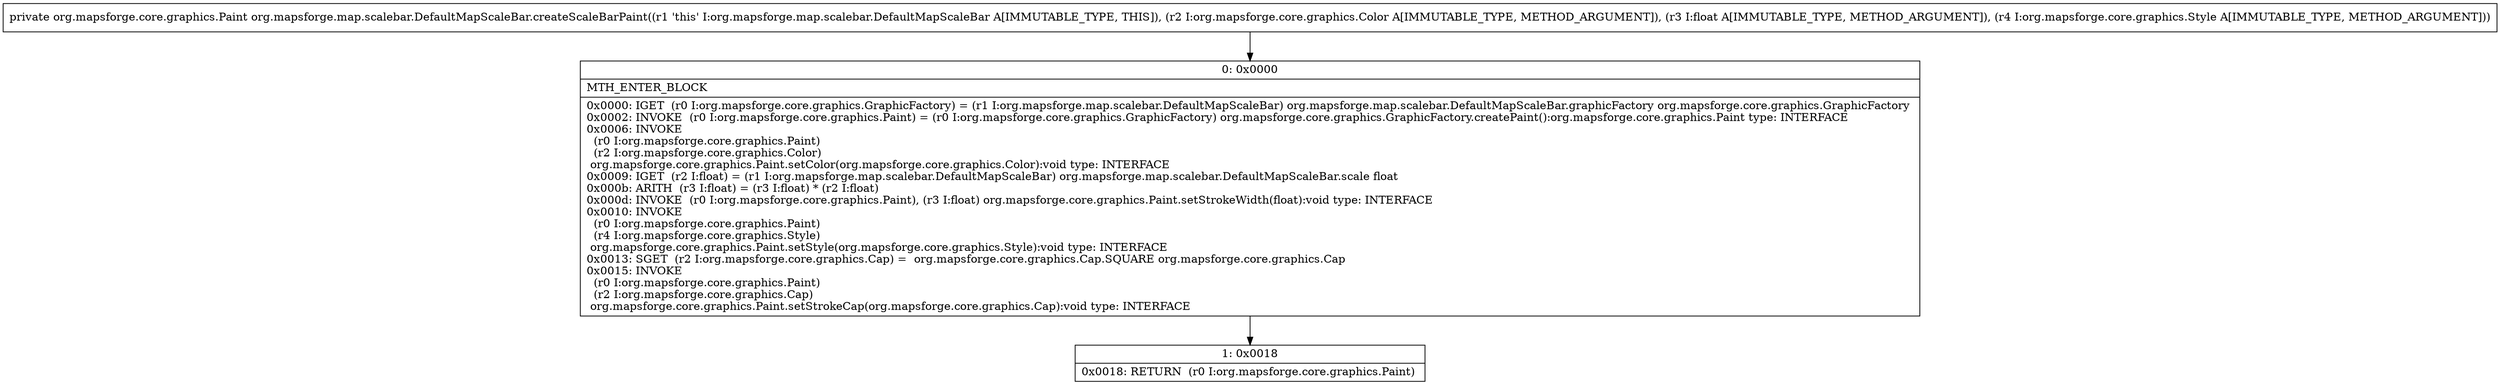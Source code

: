 digraph "CFG fororg.mapsforge.map.scalebar.DefaultMapScaleBar.createScaleBarPaint(Lorg\/mapsforge\/core\/graphics\/Color;FLorg\/mapsforge\/core\/graphics\/Style;)Lorg\/mapsforge\/core\/graphics\/Paint;" {
Node_0 [shape=record,label="{0\:\ 0x0000|MTH_ENTER_BLOCK\l|0x0000: IGET  (r0 I:org.mapsforge.core.graphics.GraphicFactory) = (r1 I:org.mapsforge.map.scalebar.DefaultMapScaleBar) org.mapsforge.map.scalebar.DefaultMapScaleBar.graphicFactory org.mapsforge.core.graphics.GraphicFactory \l0x0002: INVOKE  (r0 I:org.mapsforge.core.graphics.Paint) = (r0 I:org.mapsforge.core.graphics.GraphicFactory) org.mapsforge.core.graphics.GraphicFactory.createPaint():org.mapsforge.core.graphics.Paint type: INTERFACE \l0x0006: INVOKE  \l  (r0 I:org.mapsforge.core.graphics.Paint)\l  (r2 I:org.mapsforge.core.graphics.Color)\l org.mapsforge.core.graphics.Paint.setColor(org.mapsforge.core.graphics.Color):void type: INTERFACE \l0x0009: IGET  (r2 I:float) = (r1 I:org.mapsforge.map.scalebar.DefaultMapScaleBar) org.mapsforge.map.scalebar.DefaultMapScaleBar.scale float \l0x000b: ARITH  (r3 I:float) = (r3 I:float) * (r2 I:float) \l0x000d: INVOKE  (r0 I:org.mapsforge.core.graphics.Paint), (r3 I:float) org.mapsforge.core.graphics.Paint.setStrokeWidth(float):void type: INTERFACE \l0x0010: INVOKE  \l  (r0 I:org.mapsforge.core.graphics.Paint)\l  (r4 I:org.mapsforge.core.graphics.Style)\l org.mapsforge.core.graphics.Paint.setStyle(org.mapsforge.core.graphics.Style):void type: INTERFACE \l0x0013: SGET  (r2 I:org.mapsforge.core.graphics.Cap) =  org.mapsforge.core.graphics.Cap.SQUARE org.mapsforge.core.graphics.Cap \l0x0015: INVOKE  \l  (r0 I:org.mapsforge.core.graphics.Paint)\l  (r2 I:org.mapsforge.core.graphics.Cap)\l org.mapsforge.core.graphics.Paint.setStrokeCap(org.mapsforge.core.graphics.Cap):void type: INTERFACE \l}"];
Node_1 [shape=record,label="{1\:\ 0x0018|0x0018: RETURN  (r0 I:org.mapsforge.core.graphics.Paint) \l}"];
MethodNode[shape=record,label="{private org.mapsforge.core.graphics.Paint org.mapsforge.map.scalebar.DefaultMapScaleBar.createScaleBarPaint((r1 'this' I:org.mapsforge.map.scalebar.DefaultMapScaleBar A[IMMUTABLE_TYPE, THIS]), (r2 I:org.mapsforge.core.graphics.Color A[IMMUTABLE_TYPE, METHOD_ARGUMENT]), (r3 I:float A[IMMUTABLE_TYPE, METHOD_ARGUMENT]), (r4 I:org.mapsforge.core.graphics.Style A[IMMUTABLE_TYPE, METHOD_ARGUMENT])) }"];
MethodNode -> Node_0;
Node_0 -> Node_1;
}

